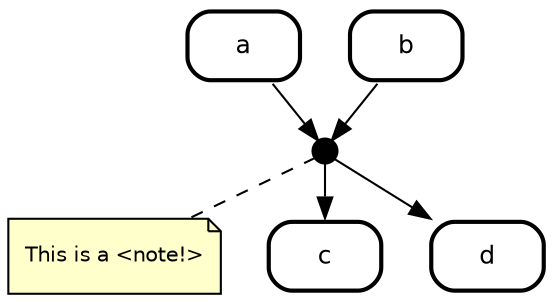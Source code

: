 digraph "state transitions" {
  fontname="Helvetica" fontsize=12 penwidth=2.0 splines=true ordering=out compound=true overlap=scale nodesep=0.3 ranksep=0.1
  node [shape=plaintext style=filled fillcolor="#FFFFFF01" fontname=Helvetica fontsize=12 penwidth=2.0]
  edge [fontname=Helvetica fontsize=10]

    "a" [margin=0 class="state regular" color="black" label= <
      <table align="center" cellborder="0" border="2" style="rounded" width="48">
        <tr><td width="48" cellpadding="7">a</td></tr>
      </table>
    >]
    "b" [margin=0 class="state regular" color="black" label= <
      <table align="center" cellborder="0" border="2" style="rounded" width="48">
        <tr><td width="48" cellpadding="7">b</td></tr>
      </table>
    >]
    "c" [margin=0 class="state regular" color="black" label= <
      <table align="center" cellborder="0" border="2" style="rounded" width="48">
        <tr><td width="48" cellpadding="7">c</td></tr>
      </table>
    >]
    "d" [margin=0 class="state regular" color="black" label= <
      <table align="center" cellborder="0" border="2" style="rounded" width="48">
        <tr><td width="48" cellpadding="7">d</td></tr>
      </table>
    >]
    "]a_junction" [shape=circle fixedsize=true height=0.15 label="" style=filled class="state junction" color="black" fillcolor="black"]
      "note_]a_junction" [color=black fontcolor=black label="This is a <note!>\l" shape=note fontsize=10 fillcolor="#ffffcc" penwidth=1.0]
      "]a_junction" -> "note_]a_junction" [style=dashed arrowtail=none arrowhead=none]

    "a" -> "]a_junction" [label="    \l" color="black" fontcolor="black" class="transition"]
    "b" -> "]a_junction" [label="    \l" color="black" fontcolor="black" class="transition"]
    "]a_junction" -> "c" [label="    \l" color="black" fontcolor="black" class="transition"]
    "]a_junction" -> "d" [label="    \l" color="black" fontcolor="black" class="transition"]
}
